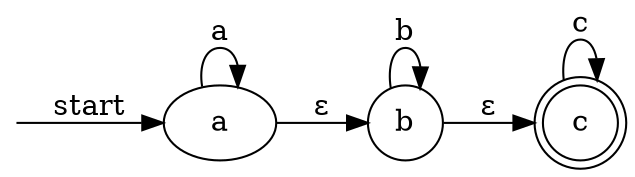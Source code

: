 digraph enfa {
    rankdir = LR;
    __start [style = invis, shape = point];
    __start -> "a" [ label = "start" ];
    node [shape = doublecircle]; "c"
    node [shape = circle];
    "a" -> "a" [ label = "a" ];
    "b" -> "b" [ label = "b" ];
    "c" -> "c" [ label = "c" ];
    "a" -> "b" [ label = "&epsilon;" ];
    "b" -> "c" [ label = "&epsilon;" ];
}
